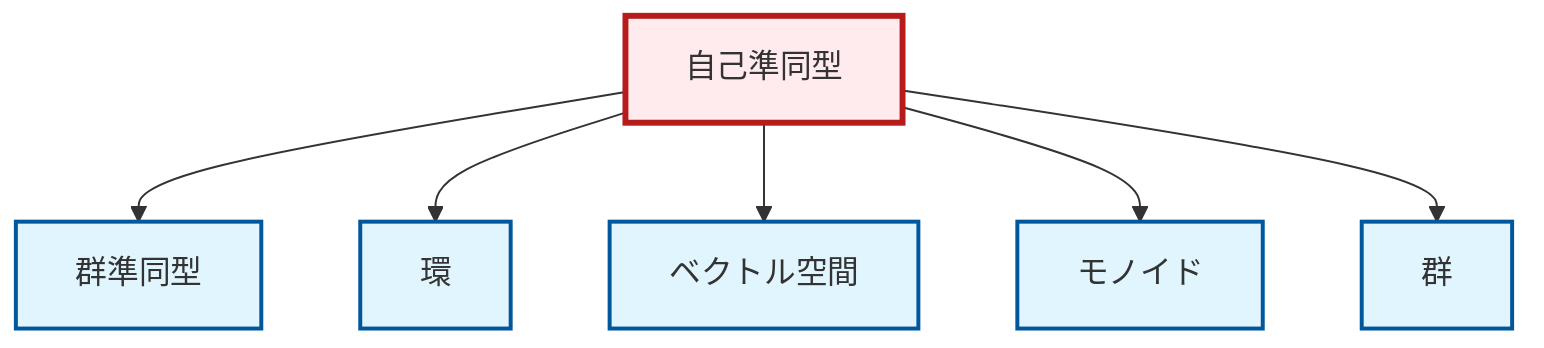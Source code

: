 graph TD
    classDef definition fill:#e1f5fe,stroke:#01579b,stroke-width:2px
    classDef theorem fill:#f3e5f5,stroke:#4a148c,stroke-width:2px
    classDef axiom fill:#fff3e0,stroke:#e65100,stroke-width:2px
    classDef example fill:#e8f5e9,stroke:#1b5e20,stroke-width:2px
    classDef current fill:#ffebee,stroke:#b71c1c,stroke-width:3px
    def-ring["環"]:::definition
    def-group["群"]:::definition
    def-homomorphism["群準同型"]:::definition
    def-endomorphism["自己準同型"]:::definition
    def-monoid["モノイド"]:::definition
    def-vector-space["ベクトル空間"]:::definition
    def-endomorphism --> def-homomorphism
    def-endomorphism --> def-ring
    def-endomorphism --> def-vector-space
    def-endomorphism --> def-monoid
    def-endomorphism --> def-group
    class def-endomorphism current